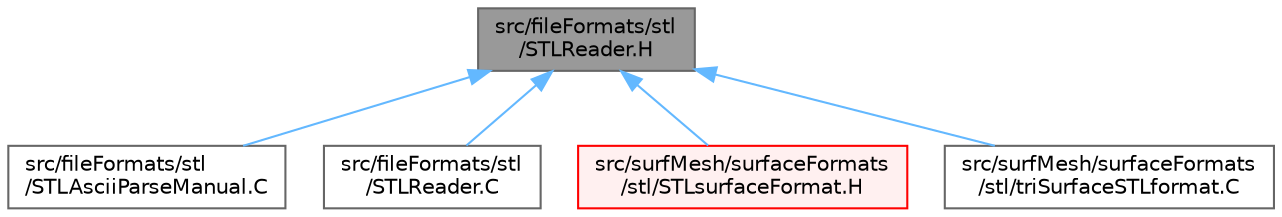 digraph "src/fileFormats/stl/STLReader.H"
{
 // LATEX_PDF_SIZE
  bgcolor="transparent";
  edge [fontname=Helvetica,fontsize=10,labelfontname=Helvetica,labelfontsize=10];
  node [fontname=Helvetica,fontsize=10,shape=box,height=0.2,width=0.4];
  Node1 [id="Node000001",label="src/fileFormats/stl\l/STLReader.H",height=0.2,width=0.4,color="gray40", fillcolor="grey60", style="filled", fontcolor="black",tooltip=" "];
  Node1 -> Node2 [id="edge1_Node000001_Node000002",dir="back",color="steelblue1",style="solid",tooltip=" "];
  Node2 [id="Node000002",label="src/fileFormats/stl\l/STLAsciiParseManual.C",height=0.2,width=0.4,color="grey40", fillcolor="white", style="filled",URL="$STLAsciiParseManual_8C.html",tooltip="Hand-written parsing of STL ASCII format."];
  Node1 -> Node3 [id="edge2_Node000001_Node000003",dir="back",color="steelblue1",style="solid",tooltip=" "];
  Node3 [id="Node000003",label="src/fileFormats/stl\l/STLReader.C",height=0.2,width=0.4,color="grey40", fillcolor="white", style="filled",URL="$STLReader_8C.html",tooltip=" "];
  Node1 -> Node4 [id="edge3_Node000001_Node000004",dir="back",color="steelblue1",style="solid",tooltip=" "];
  Node4 [id="Node000004",label="src/surfMesh/surfaceFormats\l/stl/STLsurfaceFormat.H",height=0.2,width=0.4,color="red", fillcolor="#FFF0F0", style="filled",URL="$STLsurfaceFormat_8H.html",tooltip=" "];
  Node1 -> Node7 [id="edge4_Node000001_Node000007",dir="back",color="steelblue1",style="solid",tooltip=" "];
  Node7 [id="Node000007",label="src/surfMesh/surfaceFormats\l/stl/triSurfaceSTLformat.C",height=0.2,width=0.4,color="grey40", fillcolor="white", style="filled",URL="$triSurfaceSTLformat_8C.html",tooltip=" "];
}
